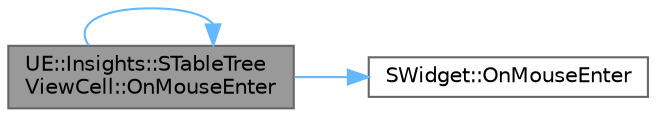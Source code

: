 digraph "UE::Insights::STableTreeViewCell::OnMouseEnter"
{
 // INTERACTIVE_SVG=YES
 // LATEX_PDF_SIZE
  bgcolor="transparent";
  edge [fontname=Helvetica,fontsize=10,labelfontname=Helvetica,labelfontsize=10];
  node [fontname=Helvetica,fontsize=10,shape=box,height=0.2,width=0.4];
  rankdir="LR";
  Node1 [id="Node000001",label="UE::Insights::STableTree\lViewCell::OnMouseEnter",height=0.2,width=0.4,color="gray40", fillcolor="grey60", style="filled", fontcolor="black",tooltip="The system will use this event to notify a widget that the cursor has entered it."];
  Node1 -> Node2 [id="edge1_Node000001_Node000002",color="steelblue1",style="solid",tooltip=" "];
  Node2 [id="Node000002",label="SWidget::OnMouseEnter",height=0.2,width=0.4,color="grey40", fillcolor="white", style="filled",URL="$dd/de2/classSWidget.html#a83d51829b6b20b9dbbe662900b521fe7",tooltip="The system will use this event to notify a widget that the cursor has entered it."];
  Node1 -> Node1 [id="edge2_Node000001_Node000001",color="steelblue1",style="solid",tooltip=" "];
}
